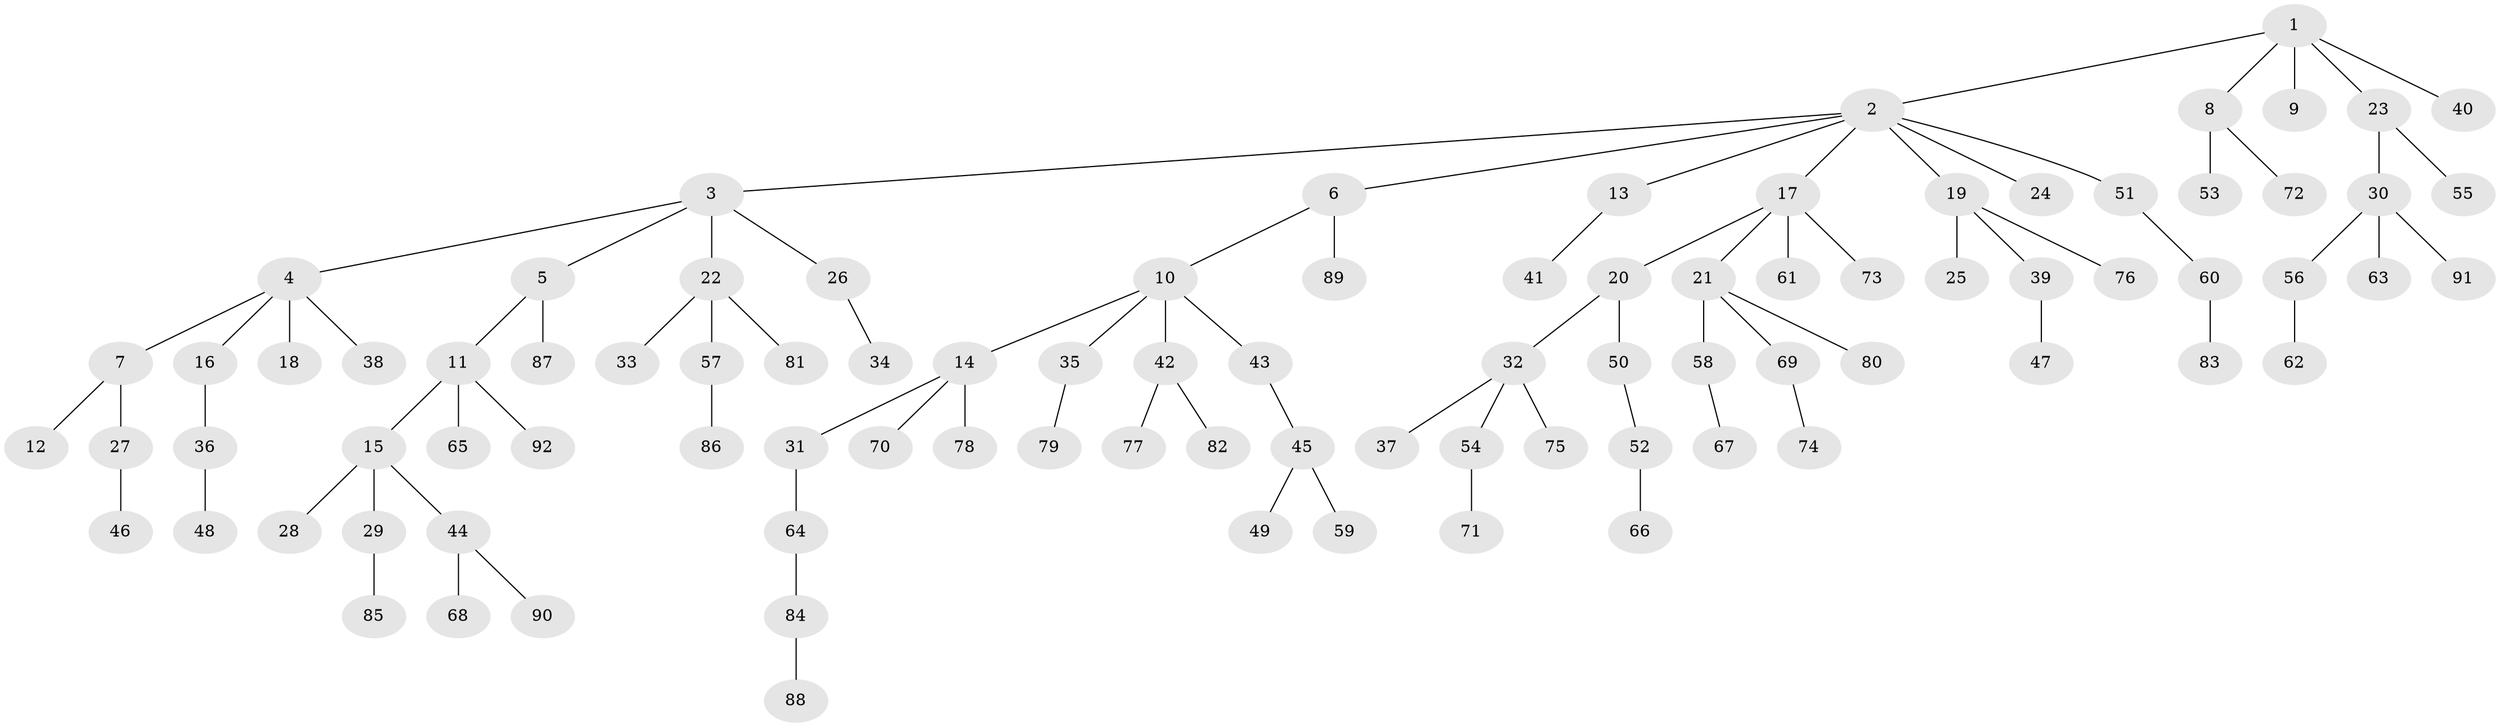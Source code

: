 // Generated by graph-tools (version 1.1) at 2025/26/03/09/25 03:26:24]
// undirected, 92 vertices, 91 edges
graph export_dot {
graph [start="1"]
  node [color=gray90,style=filled];
  1;
  2;
  3;
  4;
  5;
  6;
  7;
  8;
  9;
  10;
  11;
  12;
  13;
  14;
  15;
  16;
  17;
  18;
  19;
  20;
  21;
  22;
  23;
  24;
  25;
  26;
  27;
  28;
  29;
  30;
  31;
  32;
  33;
  34;
  35;
  36;
  37;
  38;
  39;
  40;
  41;
  42;
  43;
  44;
  45;
  46;
  47;
  48;
  49;
  50;
  51;
  52;
  53;
  54;
  55;
  56;
  57;
  58;
  59;
  60;
  61;
  62;
  63;
  64;
  65;
  66;
  67;
  68;
  69;
  70;
  71;
  72;
  73;
  74;
  75;
  76;
  77;
  78;
  79;
  80;
  81;
  82;
  83;
  84;
  85;
  86;
  87;
  88;
  89;
  90;
  91;
  92;
  1 -- 2;
  1 -- 8;
  1 -- 9;
  1 -- 23;
  1 -- 40;
  2 -- 3;
  2 -- 6;
  2 -- 13;
  2 -- 17;
  2 -- 19;
  2 -- 24;
  2 -- 51;
  3 -- 4;
  3 -- 5;
  3 -- 22;
  3 -- 26;
  4 -- 7;
  4 -- 16;
  4 -- 18;
  4 -- 38;
  5 -- 11;
  5 -- 87;
  6 -- 10;
  6 -- 89;
  7 -- 12;
  7 -- 27;
  8 -- 53;
  8 -- 72;
  10 -- 14;
  10 -- 35;
  10 -- 42;
  10 -- 43;
  11 -- 15;
  11 -- 65;
  11 -- 92;
  13 -- 41;
  14 -- 31;
  14 -- 70;
  14 -- 78;
  15 -- 28;
  15 -- 29;
  15 -- 44;
  16 -- 36;
  17 -- 20;
  17 -- 21;
  17 -- 61;
  17 -- 73;
  19 -- 25;
  19 -- 39;
  19 -- 76;
  20 -- 32;
  20 -- 50;
  21 -- 58;
  21 -- 69;
  21 -- 80;
  22 -- 33;
  22 -- 57;
  22 -- 81;
  23 -- 30;
  23 -- 55;
  26 -- 34;
  27 -- 46;
  29 -- 85;
  30 -- 56;
  30 -- 63;
  30 -- 91;
  31 -- 64;
  32 -- 37;
  32 -- 54;
  32 -- 75;
  35 -- 79;
  36 -- 48;
  39 -- 47;
  42 -- 77;
  42 -- 82;
  43 -- 45;
  44 -- 68;
  44 -- 90;
  45 -- 49;
  45 -- 59;
  50 -- 52;
  51 -- 60;
  52 -- 66;
  54 -- 71;
  56 -- 62;
  57 -- 86;
  58 -- 67;
  60 -- 83;
  64 -- 84;
  69 -- 74;
  84 -- 88;
}
